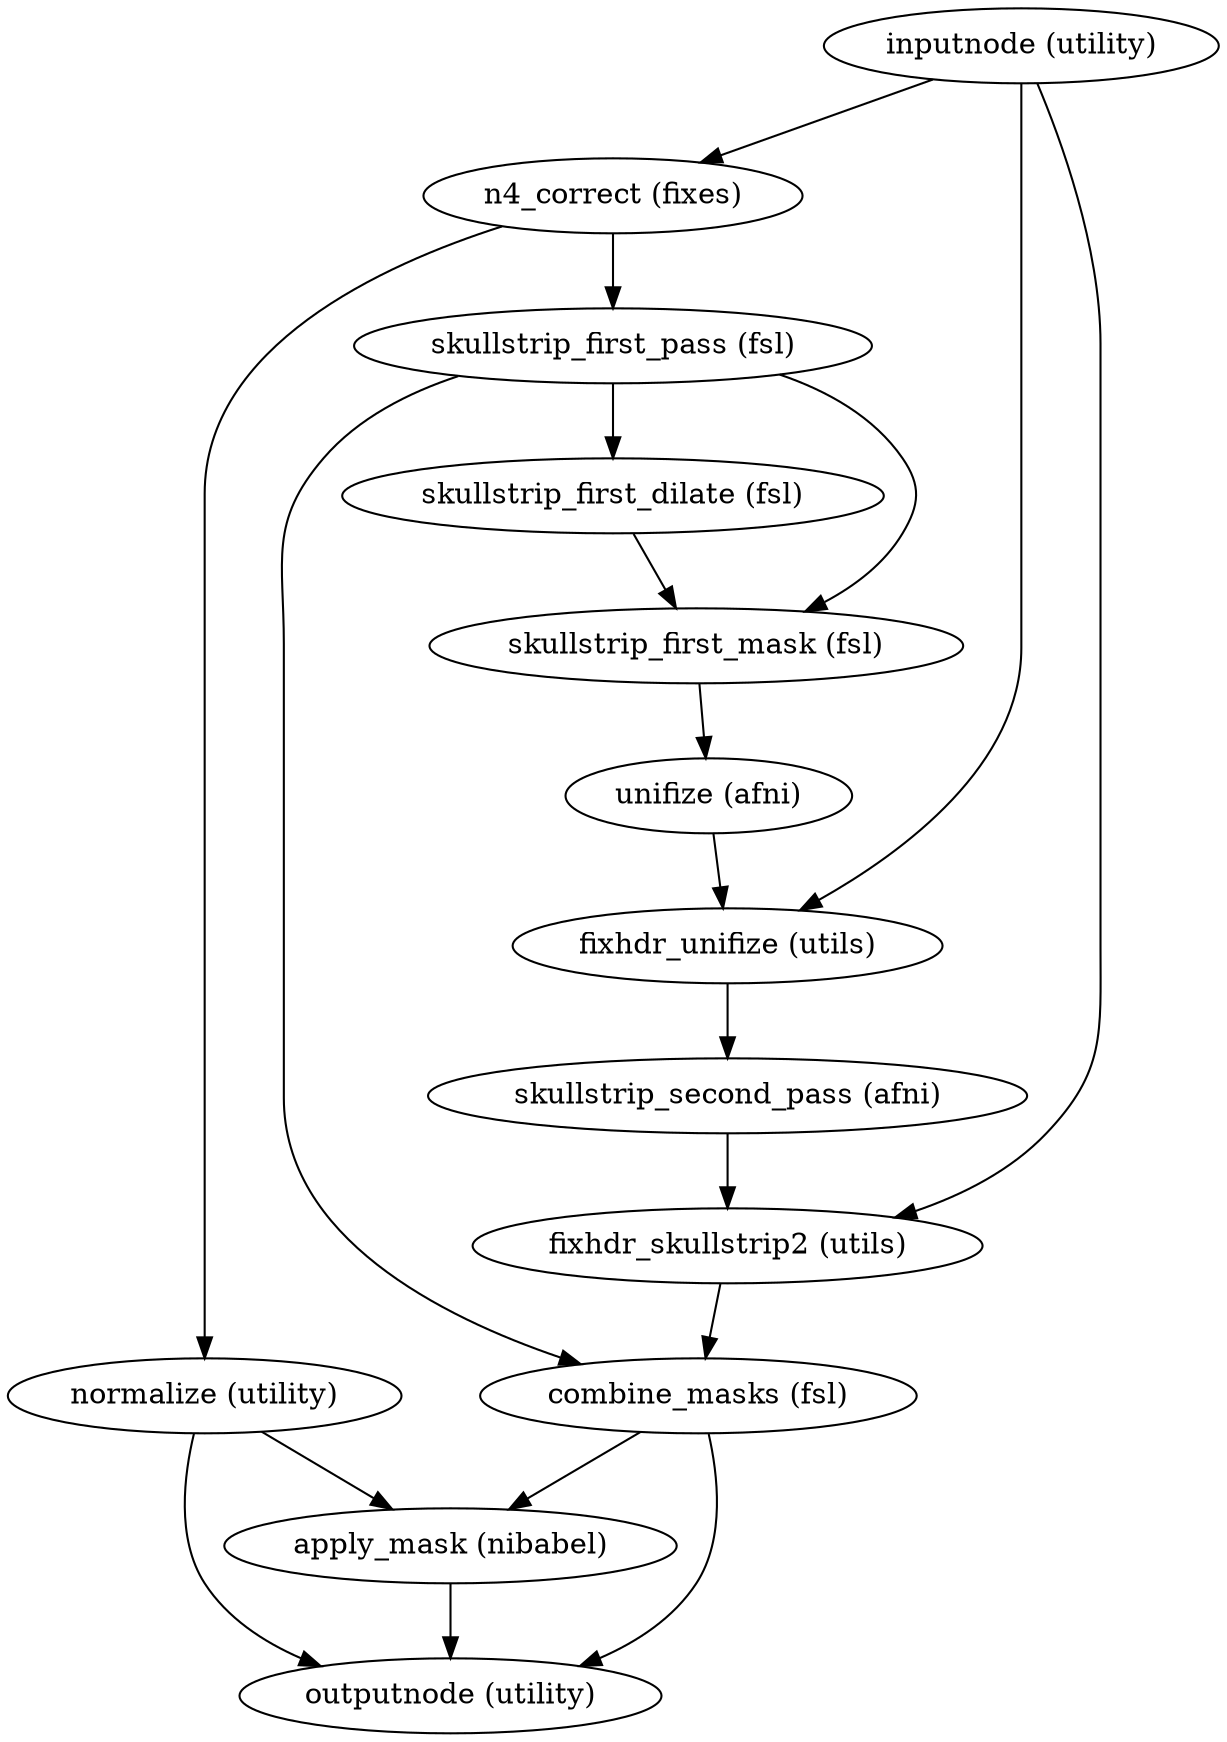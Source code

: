 strict digraph  {
"inputnode (utility)";
"n4_correct (fixes)";
"fixhdr_unifize (utils)";
"fixhdr_skullstrip2 (utils)";
"skullstrip_first_pass (fsl)";
"normalize (utility)";
"skullstrip_second_pass (afni)";
"combine_masks (fsl)";
"skullstrip_first_dilate (fsl)";
"skullstrip_first_mask (fsl)";
"unifize (afni)";
"apply_mask (nibabel)";
"outputnode (utility)";
"inputnode (utility)" -> "n4_correct (fixes)";
"inputnode (utility)" -> "fixhdr_unifize (utils)";
"inputnode (utility)" -> "fixhdr_skullstrip2 (utils)";
"n4_correct (fixes)" -> "skullstrip_first_pass (fsl)";
"n4_correct (fixes)" -> "normalize (utility)";
"fixhdr_unifize (utils)" -> "skullstrip_second_pass (afni)";
"fixhdr_skullstrip2 (utils)" -> "combine_masks (fsl)";
"skullstrip_first_pass (fsl)" -> "skullstrip_first_dilate (fsl)";
"skullstrip_first_pass (fsl)" -> "skullstrip_first_mask (fsl)";
"skullstrip_first_pass (fsl)" -> "combine_masks (fsl)";
"normalize (utility)" -> "apply_mask (nibabel)";
"normalize (utility)" -> "outputnode (utility)";
"skullstrip_second_pass (afni)" -> "fixhdr_skullstrip2 (utils)";
"combine_masks (fsl)" -> "apply_mask (nibabel)";
"combine_masks (fsl)" -> "outputnode (utility)";
"skullstrip_first_dilate (fsl)" -> "skullstrip_first_mask (fsl)";
"skullstrip_first_mask (fsl)" -> "unifize (afni)";
"unifize (afni)" -> "fixhdr_unifize (utils)";
"apply_mask (nibabel)" -> "outputnode (utility)";
}
